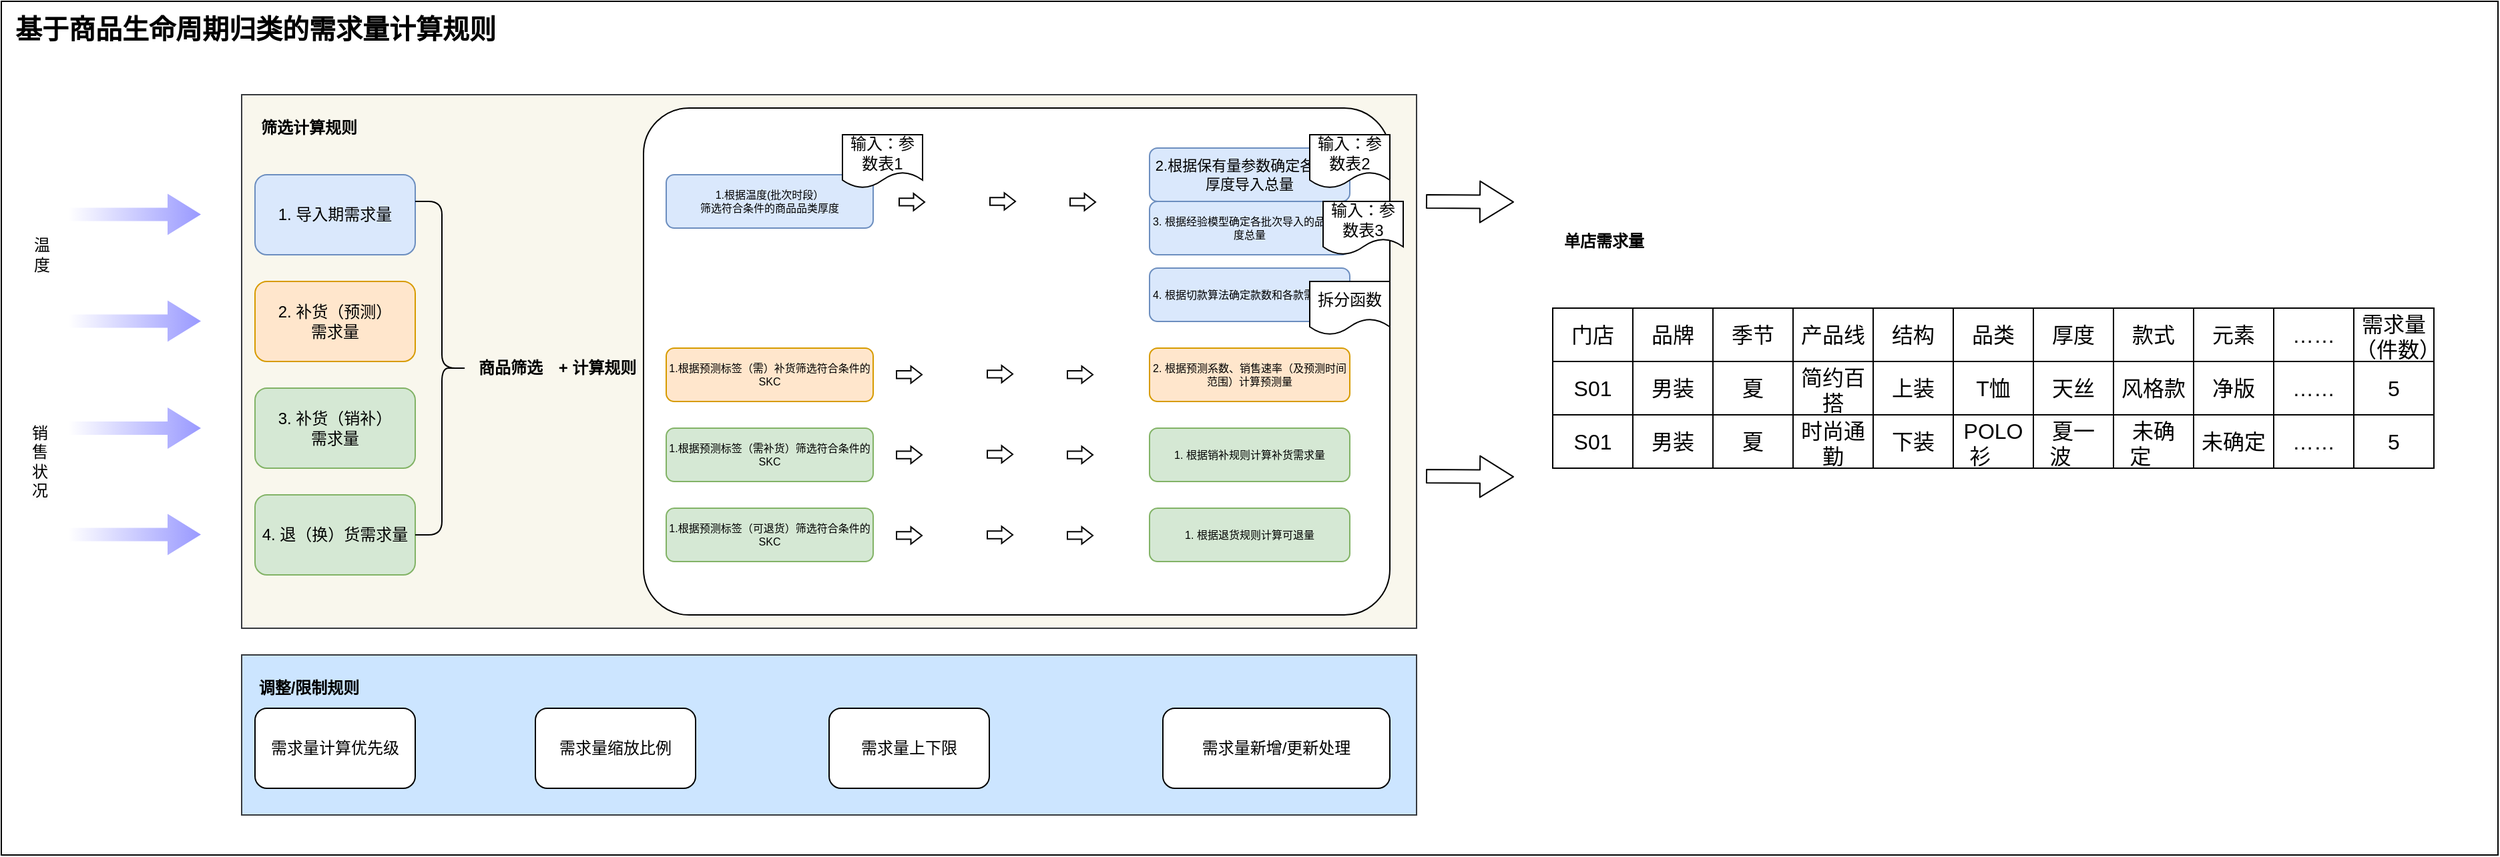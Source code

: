 <mxfile version="21.6.7" type="github">
  <diagram name="第 1 页" id="GlqfTS8_M40UGAXC7Djb">
    <mxGraphModel dx="3465" dy="2015" grid="1" gridSize="10" guides="1" tooltips="1" connect="1" arrows="1" fold="1" page="1" pageScale="1" pageWidth="850" pageHeight="1100" math="0" shadow="0">
      <root>
        <mxCell id="0" />
        <mxCell id="1" parent="0" />
        <mxCell id="plGlUH5s6CTPv3xWeVoY-162" value="" style="rounded=0;whiteSpace=wrap;html=1;" vertex="1" parent="1">
          <mxGeometry width="1870" height="640" as="geometry" />
        </mxCell>
        <mxCell id="plGlUH5s6CTPv3xWeVoY-163" value="基于商品生命周期归类的需求量计算规则" style="text;html=1;align=center;verticalAlign=middle;resizable=0;points=[];autosize=1;strokeColor=none;fillColor=none;fontSize=20;fontStyle=1" vertex="1" parent="1">
          <mxGeometry width="380" height="40" as="geometry" />
        </mxCell>
        <mxCell id="plGlUH5s6CTPv3xWeVoY-164" value="" style="rounded=0;whiteSpace=wrap;html=1;fillColor=#f9f7ed;strokeColor=#36393d;" vertex="1" parent="1">
          <mxGeometry x="180" y="70" width="880" height="400" as="geometry" />
        </mxCell>
        <mxCell id="plGlUH5s6CTPv3xWeVoY-165" value="1. 导入期需求量" style="rounded=1;whiteSpace=wrap;html=1;fillColor=#dae8fc;strokeColor=#6c8ebf;" vertex="1" parent="1">
          <mxGeometry x="190" y="130" width="120" height="60" as="geometry" />
        </mxCell>
        <mxCell id="plGlUH5s6CTPv3xWeVoY-166" value="2. 补货（预测）&lt;br&gt;需求量" style="rounded=1;whiteSpace=wrap;html=1;fillColor=#ffe6cc;strokeColor=#d79b00;" vertex="1" parent="1">
          <mxGeometry x="190" y="210" width="120" height="60" as="geometry" />
        </mxCell>
        <mxCell id="plGlUH5s6CTPv3xWeVoY-167" value="筛选计算规则" style="text;html=1;align=center;verticalAlign=middle;resizable=0;points=[];autosize=1;strokeColor=none;fillColor=none;fontStyle=1" vertex="1" parent="1">
          <mxGeometry x="180" y="80" width="100" height="30" as="geometry" />
        </mxCell>
        <mxCell id="plGlUH5s6CTPv3xWeVoY-168" value="3. 补货（销补）&lt;br&gt;需求量" style="rounded=1;whiteSpace=wrap;html=1;fillColor=#d5e8d4;strokeColor=#82b366;" vertex="1" parent="1">
          <mxGeometry x="190" y="290" width="120" height="60" as="geometry" />
        </mxCell>
        <mxCell id="plGlUH5s6CTPv3xWeVoY-169" value="4. 退（换）货需求量" style="rounded=1;whiteSpace=wrap;html=1;fillColor=#d5e8d4;strokeColor=#82b366;" vertex="1" parent="1">
          <mxGeometry x="190" y="370" width="120" height="60" as="geometry" />
        </mxCell>
        <mxCell id="plGlUH5s6CTPv3xWeVoY-170" value="" style="edgeStyle=none;orthogonalLoop=1;jettySize=auto;html=1;shape=flexArrow;rounded=1;startSize=8;endSize=8;fillColor=default;gradientColor=#9999FF;gradientDirection=east;strokeColor=none;" edge="1" parent="1">
          <mxGeometry width="100" relative="1" as="geometry">
            <mxPoint x="50" y="399.71" as="sourcePoint" />
            <mxPoint x="150" y="399.71" as="targetPoint" />
            <Array as="points" />
          </mxGeometry>
        </mxCell>
        <mxCell id="plGlUH5s6CTPv3xWeVoY-171" value="" style="edgeStyle=none;orthogonalLoop=1;jettySize=auto;html=1;shape=flexArrow;rounded=1;startSize=8;endSize=8;fillColor=default;gradientColor=#9999FF;gradientDirection=east;strokeColor=none;" edge="1" parent="1">
          <mxGeometry width="100" relative="1" as="geometry">
            <mxPoint x="50" y="320" as="sourcePoint" />
            <mxPoint x="150" y="320" as="targetPoint" />
            <Array as="points" />
          </mxGeometry>
        </mxCell>
        <mxCell id="plGlUH5s6CTPv3xWeVoY-172" value="" style="edgeStyle=none;orthogonalLoop=1;jettySize=auto;html=1;shape=flexArrow;rounded=1;startSize=8;endSize=8;fillColor=default;gradientColor=#9999FF;gradientDirection=east;strokeColor=none;" edge="1" parent="1">
          <mxGeometry width="100" relative="1" as="geometry">
            <mxPoint x="50" y="239.71" as="sourcePoint" />
            <mxPoint x="150" y="239.71" as="targetPoint" />
            <Array as="points" />
          </mxGeometry>
        </mxCell>
        <mxCell id="plGlUH5s6CTPv3xWeVoY-173" value="温&lt;br&gt;度" style="text;html=1;align=center;verticalAlign=middle;resizable=0;points=[];autosize=1;strokeColor=none;fillColor=none;" vertex="1" parent="1">
          <mxGeometry x="10" y="170" width="40" height="40" as="geometry" />
        </mxCell>
        <mxCell id="plGlUH5s6CTPv3xWeVoY-174" value="" style="edgeStyle=none;orthogonalLoop=1;jettySize=auto;html=1;shape=flexArrow;rounded=1;startSize=8;endSize=8;fillColor=default;gradientColor=#9999FF;gradientDirection=east;strokeColor=none;" edge="1" parent="1">
          <mxGeometry width="100" relative="1" as="geometry">
            <mxPoint x="50" y="159.71" as="sourcePoint" />
            <mxPoint x="150" y="159.71" as="targetPoint" />
            <Array as="points" />
          </mxGeometry>
        </mxCell>
        <mxCell id="plGlUH5s6CTPv3xWeVoY-175" value="&lt;span style=&quot;color: rgb(0, 0, 0); font-family: Helvetica; font-size: 12px; font-style: normal; font-variant-ligatures: normal; font-variant-caps: normal; font-weight: 400; letter-spacing: normal; orphans: 2; text-align: center; text-indent: 0px; text-transform: none; widows: 2; word-spacing: 0px; -webkit-text-stroke-width: 0px; background-color: rgb(251, 251, 251); text-decoration-thickness: initial; text-decoration-style: initial; text-decoration-color: initial; float: none; display: inline !important;&quot;&gt;销&lt;br&gt;售&lt;br&gt;状&lt;br&gt;况&lt;/span&gt;" style="text;whiteSpace=wrap;html=1;" vertex="1" parent="1">
          <mxGeometry x="21" y="310" width="90" height="40" as="geometry" />
        </mxCell>
        <mxCell id="plGlUH5s6CTPv3xWeVoY-176" value="" style="rounded=0;whiteSpace=wrap;html=1;strokeColor=#36393d;fillColor=#cce5ff;" vertex="1" parent="1">
          <mxGeometry x="180" y="490" width="880" height="120" as="geometry" />
        </mxCell>
        <mxCell id="plGlUH5s6CTPv3xWeVoY-177" value="调整/限制规则" style="text;html=1;align=center;verticalAlign=middle;resizable=0;points=[];autosize=1;strokeColor=none;fillColor=none;fontStyle=1" vertex="1" parent="1">
          <mxGeometry x="180" y="500" width="100" height="30" as="geometry" />
        </mxCell>
        <mxCell id="plGlUH5s6CTPv3xWeVoY-178" value="需求量计算优先级" style="rounded=1;whiteSpace=wrap;html=1;" vertex="1" parent="1">
          <mxGeometry x="190" y="530" width="120" height="60" as="geometry" />
        </mxCell>
        <mxCell id="plGlUH5s6CTPv3xWeVoY-179" value="需求量缩放比例" style="rounded=1;whiteSpace=wrap;html=1;" vertex="1" parent="1">
          <mxGeometry x="400" y="530" width="120" height="60" as="geometry" />
        </mxCell>
        <mxCell id="plGlUH5s6CTPv3xWeVoY-180" value="" style="edgeStyle=none;orthogonalLoop=1;jettySize=auto;html=1;shape=flexArrow;rounded=1;startSize=8;endSize=8;" edge="1" parent="1">
          <mxGeometry width="100" relative="1" as="geometry">
            <mxPoint x="1067" y="150" as="sourcePoint" />
            <mxPoint x="1133" y="150.47" as="targetPoint" />
            <Array as="points" />
          </mxGeometry>
        </mxCell>
        <mxCell id="plGlUH5s6CTPv3xWeVoY-181" value="单店需求量" style="text;html=1;align=center;verticalAlign=middle;resizable=0;points=[];autosize=1;strokeColor=none;fillColor=none;fontStyle=1" vertex="1" parent="1">
          <mxGeometry x="1160" y="165" width="80" height="30" as="geometry" />
        </mxCell>
        <mxCell id="plGlUH5s6CTPv3xWeVoY-182" value="" style="shape=table;startSize=0;container=1;collapsible=0;childLayout=tableLayout;fontSize=16;" vertex="1" parent="1">
          <mxGeometry x="1162" y="230" width="660" height="120" as="geometry" />
        </mxCell>
        <mxCell id="plGlUH5s6CTPv3xWeVoY-183" value="" style="shape=tableRow;horizontal=0;startSize=0;swimlaneHead=0;swimlaneBody=0;strokeColor=inherit;top=0;left=0;bottom=0;right=0;collapsible=0;dropTarget=0;fillColor=none;points=[[0,0.5],[1,0.5]];portConstraint=eastwest;fontSize=16;" vertex="1" parent="plGlUH5s6CTPv3xWeVoY-182">
          <mxGeometry width="660" height="40" as="geometry" />
        </mxCell>
        <mxCell id="plGlUH5s6CTPv3xWeVoY-184" value="门店" style="shape=partialRectangle;html=1;whiteSpace=wrap;connectable=0;strokeColor=inherit;overflow=hidden;fillColor=none;top=0;left=0;bottom=0;right=0;pointerEvents=1;fontSize=16;" vertex="1" parent="plGlUH5s6CTPv3xWeVoY-183">
          <mxGeometry width="60" height="40" as="geometry">
            <mxRectangle width="60" height="40" as="alternateBounds" />
          </mxGeometry>
        </mxCell>
        <mxCell id="plGlUH5s6CTPv3xWeVoY-185" value="品牌" style="shape=partialRectangle;html=1;whiteSpace=wrap;connectable=0;strokeColor=inherit;overflow=hidden;fillColor=none;top=0;left=0;bottom=0;right=0;pointerEvents=1;fontSize=16;" vertex="1" parent="plGlUH5s6CTPv3xWeVoY-183">
          <mxGeometry x="60" width="60" height="40" as="geometry">
            <mxRectangle width="60" height="40" as="alternateBounds" />
          </mxGeometry>
        </mxCell>
        <mxCell id="plGlUH5s6CTPv3xWeVoY-186" value="季节" style="shape=partialRectangle;html=1;whiteSpace=wrap;connectable=0;strokeColor=inherit;overflow=hidden;fillColor=none;top=0;left=0;bottom=0;right=0;pointerEvents=1;fontSize=16;" vertex="1" parent="plGlUH5s6CTPv3xWeVoY-183">
          <mxGeometry x="120" width="60" height="40" as="geometry">
            <mxRectangle width="60" height="40" as="alternateBounds" />
          </mxGeometry>
        </mxCell>
        <mxCell id="plGlUH5s6CTPv3xWeVoY-187" value="产品线" style="shape=partialRectangle;html=1;whiteSpace=wrap;connectable=0;strokeColor=inherit;overflow=hidden;fillColor=none;top=0;left=0;bottom=0;right=0;pointerEvents=1;fontSize=16;" vertex="1" parent="plGlUH5s6CTPv3xWeVoY-183">
          <mxGeometry x="180" width="60" height="40" as="geometry">
            <mxRectangle width="60" height="40" as="alternateBounds" />
          </mxGeometry>
        </mxCell>
        <mxCell id="plGlUH5s6CTPv3xWeVoY-188" value="结构" style="shape=partialRectangle;html=1;whiteSpace=wrap;connectable=0;strokeColor=inherit;overflow=hidden;fillColor=none;top=0;left=0;bottom=0;right=0;pointerEvents=1;fontSize=16;" vertex="1" parent="plGlUH5s6CTPv3xWeVoY-183">
          <mxGeometry x="240" width="60" height="40" as="geometry">
            <mxRectangle width="60" height="40" as="alternateBounds" />
          </mxGeometry>
        </mxCell>
        <mxCell id="plGlUH5s6CTPv3xWeVoY-189" value="品类" style="shape=partialRectangle;html=1;whiteSpace=wrap;connectable=0;strokeColor=inherit;overflow=hidden;fillColor=none;top=0;left=0;bottom=0;right=0;pointerEvents=1;fontSize=16;" vertex="1" parent="plGlUH5s6CTPv3xWeVoY-183">
          <mxGeometry x="300" width="60" height="40" as="geometry">
            <mxRectangle width="60" height="40" as="alternateBounds" />
          </mxGeometry>
        </mxCell>
        <mxCell id="plGlUH5s6CTPv3xWeVoY-190" value="厚度" style="shape=partialRectangle;html=1;whiteSpace=wrap;connectable=0;strokeColor=inherit;overflow=hidden;fillColor=none;top=0;left=0;bottom=0;right=0;pointerEvents=1;fontSize=16;" vertex="1" parent="plGlUH5s6CTPv3xWeVoY-183">
          <mxGeometry x="360" width="60" height="40" as="geometry">
            <mxRectangle width="60" height="40" as="alternateBounds" />
          </mxGeometry>
        </mxCell>
        <mxCell id="plGlUH5s6CTPv3xWeVoY-191" value="款式" style="shape=partialRectangle;html=1;whiteSpace=wrap;connectable=0;strokeColor=inherit;overflow=hidden;fillColor=none;top=0;left=0;bottom=0;right=0;pointerEvents=1;fontSize=16;" vertex="1" parent="plGlUH5s6CTPv3xWeVoY-183">
          <mxGeometry x="420" width="60" height="40" as="geometry">
            <mxRectangle width="60" height="40" as="alternateBounds" />
          </mxGeometry>
        </mxCell>
        <mxCell id="plGlUH5s6CTPv3xWeVoY-192" value="元素" style="shape=partialRectangle;html=1;whiteSpace=wrap;connectable=0;strokeColor=inherit;overflow=hidden;fillColor=none;top=0;left=0;bottom=0;right=0;pointerEvents=1;fontSize=16;" vertex="1" parent="plGlUH5s6CTPv3xWeVoY-183">
          <mxGeometry x="480" width="60" height="40" as="geometry">
            <mxRectangle width="60" height="40" as="alternateBounds" />
          </mxGeometry>
        </mxCell>
        <mxCell id="plGlUH5s6CTPv3xWeVoY-193" value="……" style="shape=partialRectangle;html=1;whiteSpace=wrap;connectable=0;strokeColor=inherit;overflow=hidden;fillColor=none;top=0;left=0;bottom=0;right=0;pointerEvents=1;fontSize=16;" vertex="1" parent="plGlUH5s6CTPv3xWeVoY-183">
          <mxGeometry x="540" width="60" height="40" as="geometry">
            <mxRectangle width="60" height="40" as="alternateBounds" />
          </mxGeometry>
        </mxCell>
        <mxCell id="plGlUH5s6CTPv3xWeVoY-194" value="需求量（件数）" style="shape=partialRectangle;html=1;whiteSpace=wrap;connectable=0;strokeColor=inherit;overflow=hidden;fillColor=none;top=0;left=0;bottom=0;right=0;pointerEvents=1;fontSize=16;" vertex="1" parent="plGlUH5s6CTPv3xWeVoY-183">
          <mxGeometry x="600" width="60" height="40" as="geometry">
            <mxRectangle width="60" height="40" as="alternateBounds" />
          </mxGeometry>
        </mxCell>
        <mxCell id="plGlUH5s6CTPv3xWeVoY-195" value="" style="shape=tableRow;horizontal=0;startSize=0;swimlaneHead=0;swimlaneBody=0;strokeColor=inherit;top=0;left=0;bottom=0;right=0;collapsible=0;dropTarget=0;fillColor=none;points=[[0,0.5],[1,0.5]];portConstraint=eastwest;fontSize=16;" vertex="1" parent="plGlUH5s6CTPv3xWeVoY-182">
          <mxGeometry y="40" width="660" height="40" as="geometry" />
        </mxCell>
        <mxCell id="plGlUH5s6CTPv3xWeVoY-196" value="S01" style="shape=partialRectangle;html=1;whiteSpace=wrap;connectable=0;strokeColor=inherit;overflow=hidden;fillColor=none;top=0;left=0;bottom=0;right=0;pointerEvents=1;fontSize=16;" vertex="1" parent="plGlUH5s6CTPv3xWeVoY-195">
          <mxGeometry width="60" height="40" as="geometry">
            <mxRectangle width="60" height="40" as="alternateBounds" />
          </mxGeometry>
        </mxCell>
        <mxCell id="plGlUH5s6CTPv3xWeVoY-197" value="男装" style="shape=partialRectangle;html=1;whiteSpace=wrap;connectable=0;strokeColor=inherit;overflow=hidden;fillColor=none;top=0;left=0;bottom=0;right=0;pointerEvents=1;fontSize=16;" vertex="1" parent="plGlUH5s6CTPv3xWeVoY-195">
          <mxGeometry x="60" width="60" height="40" as="geometry">
            <mxRectangle width="60" height="40" as="alternateBounds" />
          </mxGeometry>
        </mxCell>
        <mxCell id="plGlUH5s6CTPv3xWeVoY-198" value="夏" style="shape=partialRectangle;html=1;whiteSpace=wrap;connectable=0;strokeColor=inherit;overflow=hidden;fillColor=none;top=0;left=0;bottom=0;right=0;pointerEvents=1;fontSize=16;" vertex="1" parent="plGlUH5s6CTPv3xWeVoY-195">
          <mxGeometry x="120" width="60" height="40" as="geometry">
            <mxRectangle width="60" height="40" as="alternateBounds" />
          </mxGeometry>
        </mxCell>
        <mxCell id="plGlUH5s6CTPv3xWeVoY-199" value="简约百搭" style="shape=partialRectangle;html=1;whiteSpace=wrap;connectable=0;strokeColor=inherit;overflow=hidden;fillColor=none;top=0;left=0;bottom=0;right=0;pointerEvents=1;fontSize=16;" vertex="1" parent="plGlUH5s6CTPv3xWeVoY-195">
          <mxGeometry x="180" width="60" height="40" as="geometry">
            <mxRectangle width="60" height="40" as="alternateBounds" />
          </mxGeometry>
        </mxCell>
        <mxCell id="plGlUH5s6CTPv3xWeVoY-200" value="上装" style="shape=partialRectangle;html=1;whiteSpace=wrap;connectable=0;strokeColor=inherit;overflow=hidden;fillColor=none;top=0;left=0;bottom=0;right=0;pointerEvents=1;fontSize=16;" vertex="1" parent="plGlUH5s6CTPv3xWeVoY-195">
          <mxGeometry x="240" width="60" height="40" as="geometry">
            <mxRectangle width="60" height="40" as="alternateBounds" />
          </mxGeometry>
        </mxCell>
        <mxCell id="plGlUH5s6CTPv3xWeVoY-201" value="T恤" style="shape=partialRectangle;html=1;whiteSpace=wrap;connectable=0;strokeColor=inherit;overflow=hidden;fillColor=none;top=0;left=0;bottom=0;right=0;pointerEvents=1;fontSize=16;" vertex="1" parent="plGlUH5s6CTPv3xWeVoY-195">
          <mxGeometry x="300" width="60" height="40" as="geometry">
            <mxRectangle width="60" height="40" as="alternateBounds" />
          </mxGeometry>
        </mxCell>
        <mxCell id="plGlUH5s6CTPv3xWeVoY-202" value="天丝" style="shape=partialRectangle;html=1;whiteSpace=wrap;connectable=0;strokeColor=inherit;overflow=hidden;fillColor=none;top=0;left=0;bottom=0;right=0;pointerEvents=1;fontSize=16;" vertex="1" parent="plGlUH5s6CTPv3xWeVoY-195">
          <mxGeometry x="360" width="60" height="40" as="geometry">
            <mxRectangle width="60" height="40" as="alternateBounds" />
          </mxGeometry>
        </mxCell>
        <mxCell id="plGlUH5s6CTPv3xWeVoY-203" value="风格款" style="shape=partialRectangle;html=1;whiteSpace=wrap;connectable=0;strokeColor=inherit;overflow=hidden;fillColor=none;top=0;left=0;bottom=0;right=0;pointerEvents=1;fontSize=16;" vertex="1" parent="plGlUH5s6CTPv3xWeVoY-195">
          <mxGeometry x="420" width="60" height="40" as="geometry">
            <mxRectangle width="60" height="40" as="alternateBounds" />
          </mxGeometry>
        </mxCell>
        <mxCell id="plGlUH5s6CTPv3xWeVoY-204" value="净版" style="shape=partialRectangle;html=1;whiteSpace=wrap;connectable=0;strokeColor=inherit;overflow=hidden;fillColor=none;top=0;left=0;bottom=0;right=0;pointerEvents=1;fontSize=16;" vertex="1" parent="plGlUH5s6CTPv3xWeVoY-195">
          <mxGeometry x="480" width="60" height="40" as="geometry">
            <mxRectangle width="60" height="40" as="alternateBounds" />
          </mxGeometry>
        </mxCell>
        <mxCell id="plGlUH5s6CTPv3xWeVoY-205" value="……" style="shape=partialRectangle;html=1;whiteSpace=wrap;connectable=0;strokeColor=inherit;overflow=hidden;fillColor=none;top=0;left=0;bottom=0;right=0;pointerEvents=1;fontSize=16;" vertex="1" parent="plGlUH5s6CTPv3xWeVoY-195">
          <mxGeometry x="540" width="60" height="40" as="geometry">
            <mxRectangle width="60" height="40" as="alternateBounds" />
          </mxGeometry>
        </mxCell>
        <mxCell id="plGlUH5s6CTPv3xWeVoY-206" value="5" style="shape=partialRectangle;html=1;whiteSpace=wrap;connectable=0;strokeColor=inherit;overflow=hidden;fillColor=none;top=0;left=0;bottom=0;right=0;pointerEvents=1;fontSize=16;" vertex="1" parent="plGlUH5s6CTPv3xWeVoY-195">
          <mxGeometry x="600" width="60" height="40" as="geometry">
            <mxRectangle width="60" height="40" as="alternateBounds" />
          </mxGeometry>
        </mxCell>
        <mxCell id="plGlUH5s6CTPv3xWeVoY-207" style="shape=tableRow;horizontal=0;startSize=0;swimlaneHead=0;swimlaneBody=0;strokeColor=inherit;top=0;left=0;bottom=0;right=0;collapsible=0;dropTarget=0;fillColor=none;points=[[0,0.5],[1,0.5]];portConstraint=eastwest;fontSize=16;" vertex="1" parent="plGlUH5s6CTPv3xWeVoY-182">
          <mxGeometry y="80" width="660" height="40" as="geometry" />
        </mxCell>
        <mxCell id="plGlUH5s6CTPv3xWeVoY-208" value="S01" style="shape=partialRectangle;html=1;whiteSpace=wrap;connectable=0;strokeColor=inherit;overflow=hidden;fillColor=none;top=0;left=0;bottom=0;right=0;pointerEvents=1;fontSize=16;" vertex="1" parent="plGlUH5s6CTPv3xWeVoY-207">
          <mxGeometry width="60" height="40" as="geometry">
            <mxRectangle width="60" height="40" as="alternateBounds" />
          </mxGeometry>
        </mxCell>
        <mxCell id="plGlUH5s6CTPv3xWeVoY-209" value="男装" style="shape=partialRectangle;html=1;whiteSpace=wrap;connectable=0;strokeColor=inherit;overflow=hidden;fillColor=none;top=0;left=0;bottom=0;right=0;pointerEvents=1;fontSize=16;" vertex="1" parent="plGlUH5s6CTPv3xWeVoY-207">
          <mxGeometry x="60" width="60" height="40" as="geometry">
            <mxRectangle width="60" height="40" as="alternateBounds" />
          </mxGeometry>
        </mxCell>
        <mxCell id="plGlUH5s6CTPv3xWeVoY-210" value="夏" style="shape=partialRectangle;html=1;whiteSpace=wrap;connectable=0;strokeColor=inherit;overflow=hidden;fillColor=none;top=0;left=0;bottom=0;right=0;pointerEvents=1;fontSize=16;" vertex="1" parent="plGlUH5s6CTPv3xWeVoY-207">
          <mxGeometry x="120" width="60" height="40" as="geometry">
            <mxRectangle width="60" height="40" as="alternateBounds" />
          </mxGeometry>
        </mxCell>
        <mxCell id="plGlUH5s6CTPv3xWeVoY-211" value="时尚通勤" style="shape=partialRectangle;html=1;whiteSpace=wrap;connectable=0;strokeColor=inherit;overflow=hidden;fillColor=none;top=0;left=0;bottom=0;right=0;pointerEvents=1;fontSize=16;" vertex="1" parent="plGlUH5s6CTPv3xWeVoY-207">
          <mxGeometry x="180" width="60" height="40" as="geometry">
            <mxRectangle width="60" height="40" as="alternateBounds" />
          </mxGeometry>
        </mxCell>
        <mxCell id="plGlUH5s6CTPv3xWeVoY-212" value="下装" style="shape=partialRectangle;html=1;whiteSpace=wrap;connectable=0;strokeColor=inherit;overflow=hidden;fillColor=none;top=0;left=0;bottom=0;right=0;pointerEvents=1;fontSize=16;" vertex="1" parent="plGlUH5s6CTPv3xWeVoY-207">
          <mxGeometry x="240" width="60" height="40" as="geometry">
            <mxRectangle width="60" height="40" as="alternateBounds" />
          </mxGeometry>
        </mxCell>
        <mxCell id="plGlUH5s6CTPv3xWeVoY-213" value="POLO衫&lt;span style=&quot;white-space: pre;&quot;&gt;&#x9;&lt;/span&gt;" style="shape=partialRectangle;html=1;whiteSpace=wrap;connectable=0;strokeColor=inherit;overflow=hidden;fillColor=none;top=0;left=0;bottom=0;right=0;pointerEvents=1;fontSize=16;" vertex="1" parent="plGlUH5s6CTPv3xWeVoY-207">
          <mxGeometry x="300" width="60" height="40" as="geometry">
            <mxRectangle width="60" height="40" as="alternateBounds" />
          </mxGeometry>
        </mxCell>
        <mxCell id="plGlUH5s6CTPv3xWeVoY-214" value="夏一波&lt;span style=&quot;white-space: pre;&quot;&gt;&#x9;&lt;/span&gt;&lt;br&gt;" style="shape=partialRectangle;html=1;whiteSpace=wrap;connectable=0;strokeColor=inherit;overflow=hidden;fillColor=none;top=0;left=0;bottom=0;right=0;pointerEvents=1;fontSize=16;" vertex="1" parent="plGlUH5s6CTPv3xWeVoY-207">
          <mxGeometry x="360" width="60" height="40" as="geometry">
            <mxRectangle width="60" height="40" as="alternateBounds" />
          </mxGeometry>
        </mxCell>
        <mxCell id="plGlUH5s6CTPv3xWeVoY-215" value="未确定&lt;span style=&quot;white-space: pre;&quot;&gt;&#x9;&lt;/span&gt;" style="shape=partialRectangle;html=1;whiteSpace=wrap;connectable=0;strokeColor=inherit;overflow=hidden;fillColor=none;top=0;left=0;bottom=0;right=0;pointerEvents=1;fontSize=16;" vertex="1" parent="plGlUH5s6CTPv3xWeVoY-207">
          <mxGeometry x="420" width="60" height="40" as="geometry">
            <mxRectangle width="60" height="40" as="alternateBounds" />
          </mxGeometry>
        </mxCell>
        <mxCell id="plGlUH5s6CTPv3xWeVoY-216" value="未确定&#x9;" style="shape=partialRectangle;html=1;whiteSpace=wrap;connectable=0;strokeColor=inherit;overflow=hidden;fillColor=none;top=0;left=0;bottom=0;right=0;pointerEvents=1;fontSize=16;" vertex="1" parent="plGlUH5s6CTPv3xWeVoY-207">
          <mxGeometry x="480" width="60" height="40" as="geometry">
            <mxRectangle width="60" height="40" as="alternateBounds" />
          </mxGeometry>
        </mxCell>
        <mxCell id="plGlUH5s6CTPv3xWeVoY-217" value="……" style="shape=partialRectangle;html=1;whiteSpace=wrap;connectable=0;strokeColor=inherit;overflow=hidden;fillColor=none;top=0;left=0;bottom=0;right=0;pointerEvents=1;fontSize=16;" vertex="1" parent="plGlUH5s6CTPv3xWeVoY-207">
          <mxGeometry x="540" width="60" height="40" as="geometry">
            <mxRectangle width="60" height="40" as="alternateBounds" />
          </mxGeometry>
        </mxCell>
        <mxCell id="plGlUH5s6CTPv3xWeVoY-218" value="5" style="shape=partialRectangle;html=1;whiteSpace=wrap;connectable=0;strokeColor=inherit;overflow=hidden;fillColor=none;top=0;left=0;bottom=0;right=0;pointerEvents=1;fontSize=16;" vertex="1" parent="plGlUH5s6CTPv3xWeVoY-207">
          <mxGeometry x="600" width="60" height="40" as="geometry">
            <mxRectangle width="60" height="40" as="alternateBounds" />
          </mxGeometry>
        </mxCell>
        <mxCell id="plGlUH5s6CTPv3xWeVoY-219" value="" style="shape=curlyBracket;whiteSpace=wrap;html=1;rounded=1;flipH=1;labelPosition=right;verticalLabelPosition=middle;align=left;verticalAlign=middle;" vertex="1" parent="1">
          <mxGeometry x="310" y="150" width="40" height="250" as="geometry" />
        </mxCell>
        <mxCell id="plGlUH5s6CTPv3xWeVoY-220" value="商品筛选" style="text;html=1;align=center;verticalAlign=middle;resizable=0;points=[];autosize=1;strokeColor=none;fillColor=none;fontStyle=1" vertex="1" parent="1">
          <mxGeometry x="346" y="260" width="70" height="30" as="geometry" />
        </mxCell>
        <mxCell id="plGlUH5s6CTPv3xWeVoY-221" value="+ 计算规则" style="text;html=1;align=center;verticalAlign=middle;resizable=0;points=[];autosize=1;strokeColor=none;fillColor=none;fontStyle=1" vertex="1" parent="1">
          <mxGeometry x="406" y="260" width="80" height="30" as="geometry" />
        </mxCell>
        <mxCell id="plGlUH5s6CTPv3xWeVoY-222" value="" style="rounded=1;whiteSpace=wrap;html=1;arcSize=9;" vertex="1" parent="1">
          <mxGeometry x="481" y="80" width="559" height="380" as="geometry" />
        </mxCell>
        <mxCell id="plGlUH5s6CTPv3xWeVoY-223" value="需求量新增/更新处理" style="rounded=1;whiteSpace=wrap;html=1;" vertex="1" parent="1">
          <mxGeometry x="870" y="530" width="170" height="60" as="geometry" />
        </mxCell>
        <mxCell id="plGlUH5s6CTPv3xWeVoY-224" value="1.根据温度(批次时段）&lt;br style=&quot;font-size: 8px;&quot;&gt;筛选符合条件的商品品类厚度" style="rounded=1;whiteSpace=wrap;html=1;fontSize=8;fillColor=#dae8fc;strokeColor=#6c8ebf;" vertex="1" parent="1">
          <mxGeometry x="498" y="130" width="155" height="40" as="geometry" />
        </mxCell>
        <mxCell id="plGlUH5s6CTPv3xWeVoY-225" value="&lt;font style=&quot;font-size: 11px;&quot;&gt;2.根据保有量参数确定各品类厚度导入总量&lt;/font&gt;" style="rounded=1;whiteSpace=wrap;html=1;fontSize=8;fillColor=#dae8fc;strokeColor=#6c8ebf;" vertex="1" parent="1">
          <mxGeometry x="860" y="110" width="150" height="40" as="geometry" />
        </mxCell>
        <mxCell id="plGlUH5s6CTPv3xWeVoY-226" value="" style="edgeStyle=none;orthogonalLoop=1;jettySize=auto;html=1;shape=flexArrow;rounded=1;startSize=8;endSize=8;" edge="1" parent="1">
          <mxGeometry width="100" relative="1" as="geometry">
            <mxPoint x="1067" y="356" as="sourcePoint" />
            <mxPoint x="1133" y="356.47" as="targetPoint" />
            <Array as="points" />
          </mxGeometry>
        </mxCell>
        <mxCell id="plGlUH5s6CTPv3xWeVoY-227" value="3. 根据经验模型确定各批次导入的品类厚度总量" style="rounded=1;whiteSpace=wrap;html=1;fontSize=8;fillColor=#dae8fc;strokeColor=#6c8ebf;" vertex="1" parent="1">
          <mxGeometry x="860" y="150" width="150" height="40" as="geometry" />
        </mxCell>
        <mxCell id="plGlUH5s6CTPv3xWeVoY-228" value="4. 根据切款算法确定款数和各款需求件数" style="rounded=1;whiteSpace=wrap;html=1;fontSize=8;fillColor=#dae8fc;strokeColor=#6c8ebf;" vertex="1" parent="1">
          <mxGeometry x="860" y="200" width="150" height="40" as="geometry" />
        </mxCell>
        <mxCell id="plGlUH5s6CTPv3xWeVoY-229" value="输入：参数表1" style="shape=document;whiteSpace=wrap;html=1;boundedLbl=1;" vertex="1" parent="1">
          <mxGeometry x="630" y="100" width="60" height="40" as="geometry" />
        </mxCell>
        <mxCell id="plGlUH5s6CTPv3xWeVoY-230" value="" style="shape=flexArrow;endArrow=classic;html=1;rounded=0;endWidth=6.174;endSize=2.413;width=5.638;movable=1;resizable=1;rotatable=1;deletable=1;editable=1;locked=0;connectable=1;" edge="1" parent="1">
          <mxGeometry width="50" height="50" relative="1" as="geometry">
            <mxPoint x="740" y="150.0" as="sourcePoint" />
            <mxPoint x="760" y="150.0" as="targetPoint" />
          </mxGeometry>
        </mxCell>
        <mxCell id="plGlUH5s6CTPv3xWeVoY-231" value="" style="shape=flexArrow;endArrow=classic;html=1;rounded=0;endWidth=6.174;endSize=2.413;width=5.638;movable=1;resizable=1;rotatable=1;deletable=1;editable=1;locked=0;connectable=1;" edge="1" parent="1">
          <mxGeometry width="50" height="50" relative="1" as="geometry">
            <mxPoint x="672" y="150.46" as="sourcePoint" />
            <mxPoint x="692" y="150.46" as="targetPoint" />
          </mxGeometry>
        </mxCell>
        <mxCell id="plGlUH5s6CTPv3xWeVoY-232" value="输入：参数表2" style="shape=document;whiteSpace=wrap;html=1;boundedLbl=1;" vertex="1" parent="1">
          <mxGeometry x="980" y="100" width="60" height="40" as="geometry" />
        </mxCell>
        <mxCell id="plGlUH5s6CTPv3xWeVoY-233" value="输入：参数表3" style="shape=document;whiteSpace=wrap;html=1;boundedLbl=1;" vertex="1" parent="1">
          <mxGeometry x="990" y="150" width="60" height="40" as="geometry" />
        </mxCell>
        <mxCell id="plGlUH5s6CTPv3xWeVoY-234" value="拆分函数" style="shape=document;whiteSpace=wrap;html=1;boundedLbl=1;" vertex="1" parent="1">
          <mxGeometry x="980" y="210" width="60" height="40" as="geometry" />
        </mxCell>
        <mxCell id="plGlUH5s6CTPv3xWeVoY-235" value="1.根据预测标签（需）补货筛选符合条件的SKC" style="rounded=1;whiteSpace=wrap;html=1;fontSize=8;fillColor=#ffe6cc;strokeColor=#d79b00;" vertex="1" parent="1">
          <mxGeometry x="498" y="260" width="155" height="40" as="geometry" />
        </mxCell>
        <mxCell id="plGlUH5s6CTPv3xWeVoY-236" value="2. 根据预测系数、销售速率（及预测时间范围）计算预测量" style="rounded=1;whiteSpace=wrap;html=1;fontSize=8;fillColor=#ffe6cc;strokeColor=#d79b00;" vertex="1" parent="1">
          <mxGeometry x="860" y="260" width="150" height="40" as="geometry" />
        </mxCell>
        <mxCell id="plGlUH5s6CTPv3xWeVoY-237" value="1.根据预测标签（需补货）筛选符合条件的SKC" style="rounded=1;whiteSpace=wrap;html=1;fontSize=8;fillColor=#d5e8d4;strokeColor=#82b366;" vertex="1" parent="1">
          <mxGeometry x="498" y="320" width="155" height="40" as="geometry" />
        </mxCell>
        <mxCell id="plGlUH5s6CTPv3xWeVoY-238" value="1. 根据销补规则计算补货需求量" style="rounded=1;whiteSpace=wrap;html=1;fontSize=8;fillColor=#d5e8d4;strokeColor=#82b366;" vertex="1" parent="1">
          <mxGeometry x="860" y="320" width="150" height="40" as="geometry" />
        </mxCell>
        <mxCell id="plGlUH5s6CTPv3xWeVoY-239" value="1.根据预测标签（可退货）筛选符合条件的SKC" style="rounded=1;whiteSpace=wrap;html=1;fontSize=8;fillColor=#d5e8d4;strokeColor=#82b366;" vertex="1" parent="1">
          <mxGeometry x="498" y="380" width="155" height="40" as="geometry" />
        </mxCell>
        <mxCell id="plGlUH5s6CTPv3xWeVoY-240" value="1. 根据退货规则计算可退量" style="rounded=1;whiteSpace=wrap;html=1;fontSize=8;fillColor=#d5e8d4;strokeColor=#82b366;" vertex="1" parent="1">
          <mxGeometry x="860" y="380" width="150" height="40" as="geometry" />
        </mxCell>
        <mxCell id="plGlUH5s6CTPv3xWeVoY-241" value="" style="shape=flexArrow;endArrow=classic;html=1;rounded=0;endWidth=6.174;endSize=2.413;width=5.638;movable=1;resizable=1;rotatable=1;deletable=1;editable=1;locked=0;connectable=1;" edge="1" parent="1">
          <mxGeometry width="50" height="50" relative="1" as="geometry">
            <mxPoint x="800" y="150.46" as="sourcePoint" />
            <mxPoint x="820" y="150.46" as="targetPoint" />
          </mxGeometry>
        </mxCell>
        <mxCell id="plGlUH5s6CTPv3xWeVoY-242" value="需求量上下限" style="rounded=1;whiteSpace=wrap;html=1;" vertex="1" parent="1">
          <mxGeometry x="620" y="530" width="120" height="60" as="geometry" />
        </mxCell>
        <mxCell id="plGlUH5s6CTPv3xWeVoY-243" value="" style="shape=flexArrow;endArrow=classic;html=1;rounded=0;endWidth=6.174;endSize=2.413;width=5.638;movable=1;resizable=1;rotatable=1;deletable=1;editable=1;locked=0;connectable=1;" edge="1" parent="1">
          <mxGeometry width="50" height="50" relative="1" as="geometry">
            <mxPoint x="670" y="279.87" as="sourcePoint" />
            <mxPoint x="690" y="279.87" as="targetPoint" />
          </mxGeometry>
        </mxCell>
        <mxCell id="plGlUH5s6CTPv3xWeVoY-244" value="" style="shape=flexArrow;endArrow=classic;html=1;rounded=0;endWidth=6.174;endSize=2.413;width=5.638;movable=1;resizable=1;rotatable=1;deletable=1;editable=1;locked=0;connectable=1;" edge="1" parent="1">
          <mxGeometry width="50" height="50" relative="1" as="geometry">
            <mxPoint x="738" y="279.41" as="sourcePoint" />
            <mxPoint x="758" y="279.41" as="targetPoint" />
          </mxGeometry>
        </mxCell>
        <mxCell id="plGlUH5s6CTPv3xWeVoY-245" value="" style="shape=flexArrow;endArrow=classic;html=1;rounded=0;endWidth=6.174;endSize=2.413;width=5.638;movable=1;resizable=1;rotatable=1;deletable=1;editable=1;locked=0;connectable=1;" edge="1" parent="1">
          <mxGeometry width="50" height="50" relative="1" as="geometry">
            <mxPoint x="798" y="279.87" as="sourcePoint" />
            <mxPoint x="818" y="279.87" as="targetPoint" />
          </mxGeometry>
        </mxCell>
        <mxCell id="plGlUH5s6CTPv3xWeVoY-246" value="" style="shape=flexArrow;endArrow=classic;html=1;rounded=0;endWidth=6.174;endSize=2.413;width=5.638;movable=1;resizable=1;rotatable=1;deletable=1;editable=1;locked=0;connectable=1;" edge="1" parent="1">
          <mxGeometry width="50" height="50" relative="1" as="geometry">
            <mxPoint x="670" y="340.06" as="sourcePoint" />
            <mxPoint x="690" y="340.06" as="targetPoint" />
          </mxGeometry>
        </mxCell>
        <mxCell id="plGlUH5s6CTPv3xWeVoY-247" value="" style="shape=flexArrow;endArrow=classic;html=1;rounded=0;endWidth=6.174;endSize=2.413;width=5.638;movable=1;resizable=1;rotatable=1;deletable=1;editable=1;locked=0;connectable=1;" edge="1" parent="1">
          <mxGeometry width="50" height="50" relative="1" as="geometry">
            <mxPoint x="738" y="339.6" as="sourcePoint" />
            <mxPoint x="758" y="339.6" as="targetPoint" />
          </mxGeometry>
        </mxCell>
        <mxCell id="plGlUH5s6CTPv3xWeVoY-248" value="" style="shape=flexArrow;endArrow=classic;html=1;rounded=0;endWidth=6.174;endSize=2.413;width=5.638;movable=1;resizable=1;rotatable=1;deletable=1;editable=1;locked=0;connectable=1;" edge="1" parent="1">
          <mxGeometry width="50" height="50" relative="1" as="geometry">
            <mxPoint x="798" y="340.06" as="sourcePoint" />
            <mxPoint x="818" y="340.06" as="targetPoint" />
          </mxGeometry>
        </mxCell>
        <mxCell id="plGlUH5s6CTPv3xWeVoY-249" value="" style="shape=flexArrow;endArrow=classic;html=1;rounded=0;endWidth=6.174;endSize=2.413;width=5.638;movable=1;resizable=1;rotatable=1;deletable=1;editable=1;locked=0;connectable=1;" edge="1" parent="1">
          <mxGeometry width="50" height="50" relative="1" as="geometry">
            <mxPoint x="670" y="400.46" as="sourcePoint" />
            <mxPoint x="690" y="400.46" as="targetPoint" />
          </mxGeometry>
        </mxCell>
        <mxCell id="plGlUH5s6CTPv3xWeVoY-250" value="" style="shape=flexArrow;endArrow=classic;html=1;rounded=0;endWidth=6.174;endSize=2.413;width=5.638;movable=1;resizable=1;rotatable=1;deletable=1;editable=1;locked=0;connectable=1;" edge="1" parent="1">
          <mxGeometry width="50" height="50" relative="1" as="geometry">
            <mxPoint x="738" y="400.0" as="sourcePoint" />
            <mxPoint x="758" y="400.0" as="targetPoint" />
          </mxGeometry>
        </mxCell>
        <mxCell id="plGlUH5s6CTPv3xWeVoY-251" value="" style="shape=flexArrow;endArrow=classic;html=1;rounded=0;endWidth=6.174;endSize=2.413;width=5.638;movable=1;resizable=1;rotatable=1;deletable=1;editable=1;locked=0;connectable=1;" edge="1" parent="1">
          <mxGeometry width="50" height="50" relative="1" as="geometry">
            <mxPoint x="798" y="400.46" as="sourcePoint" />
            <mxPoint x="818" y="400.46" as="targetPoint" />
          </mxGeometry>
        </mxCell>
      </root>
    </mxGraphModel>
  </diagram>
</mxfile>
